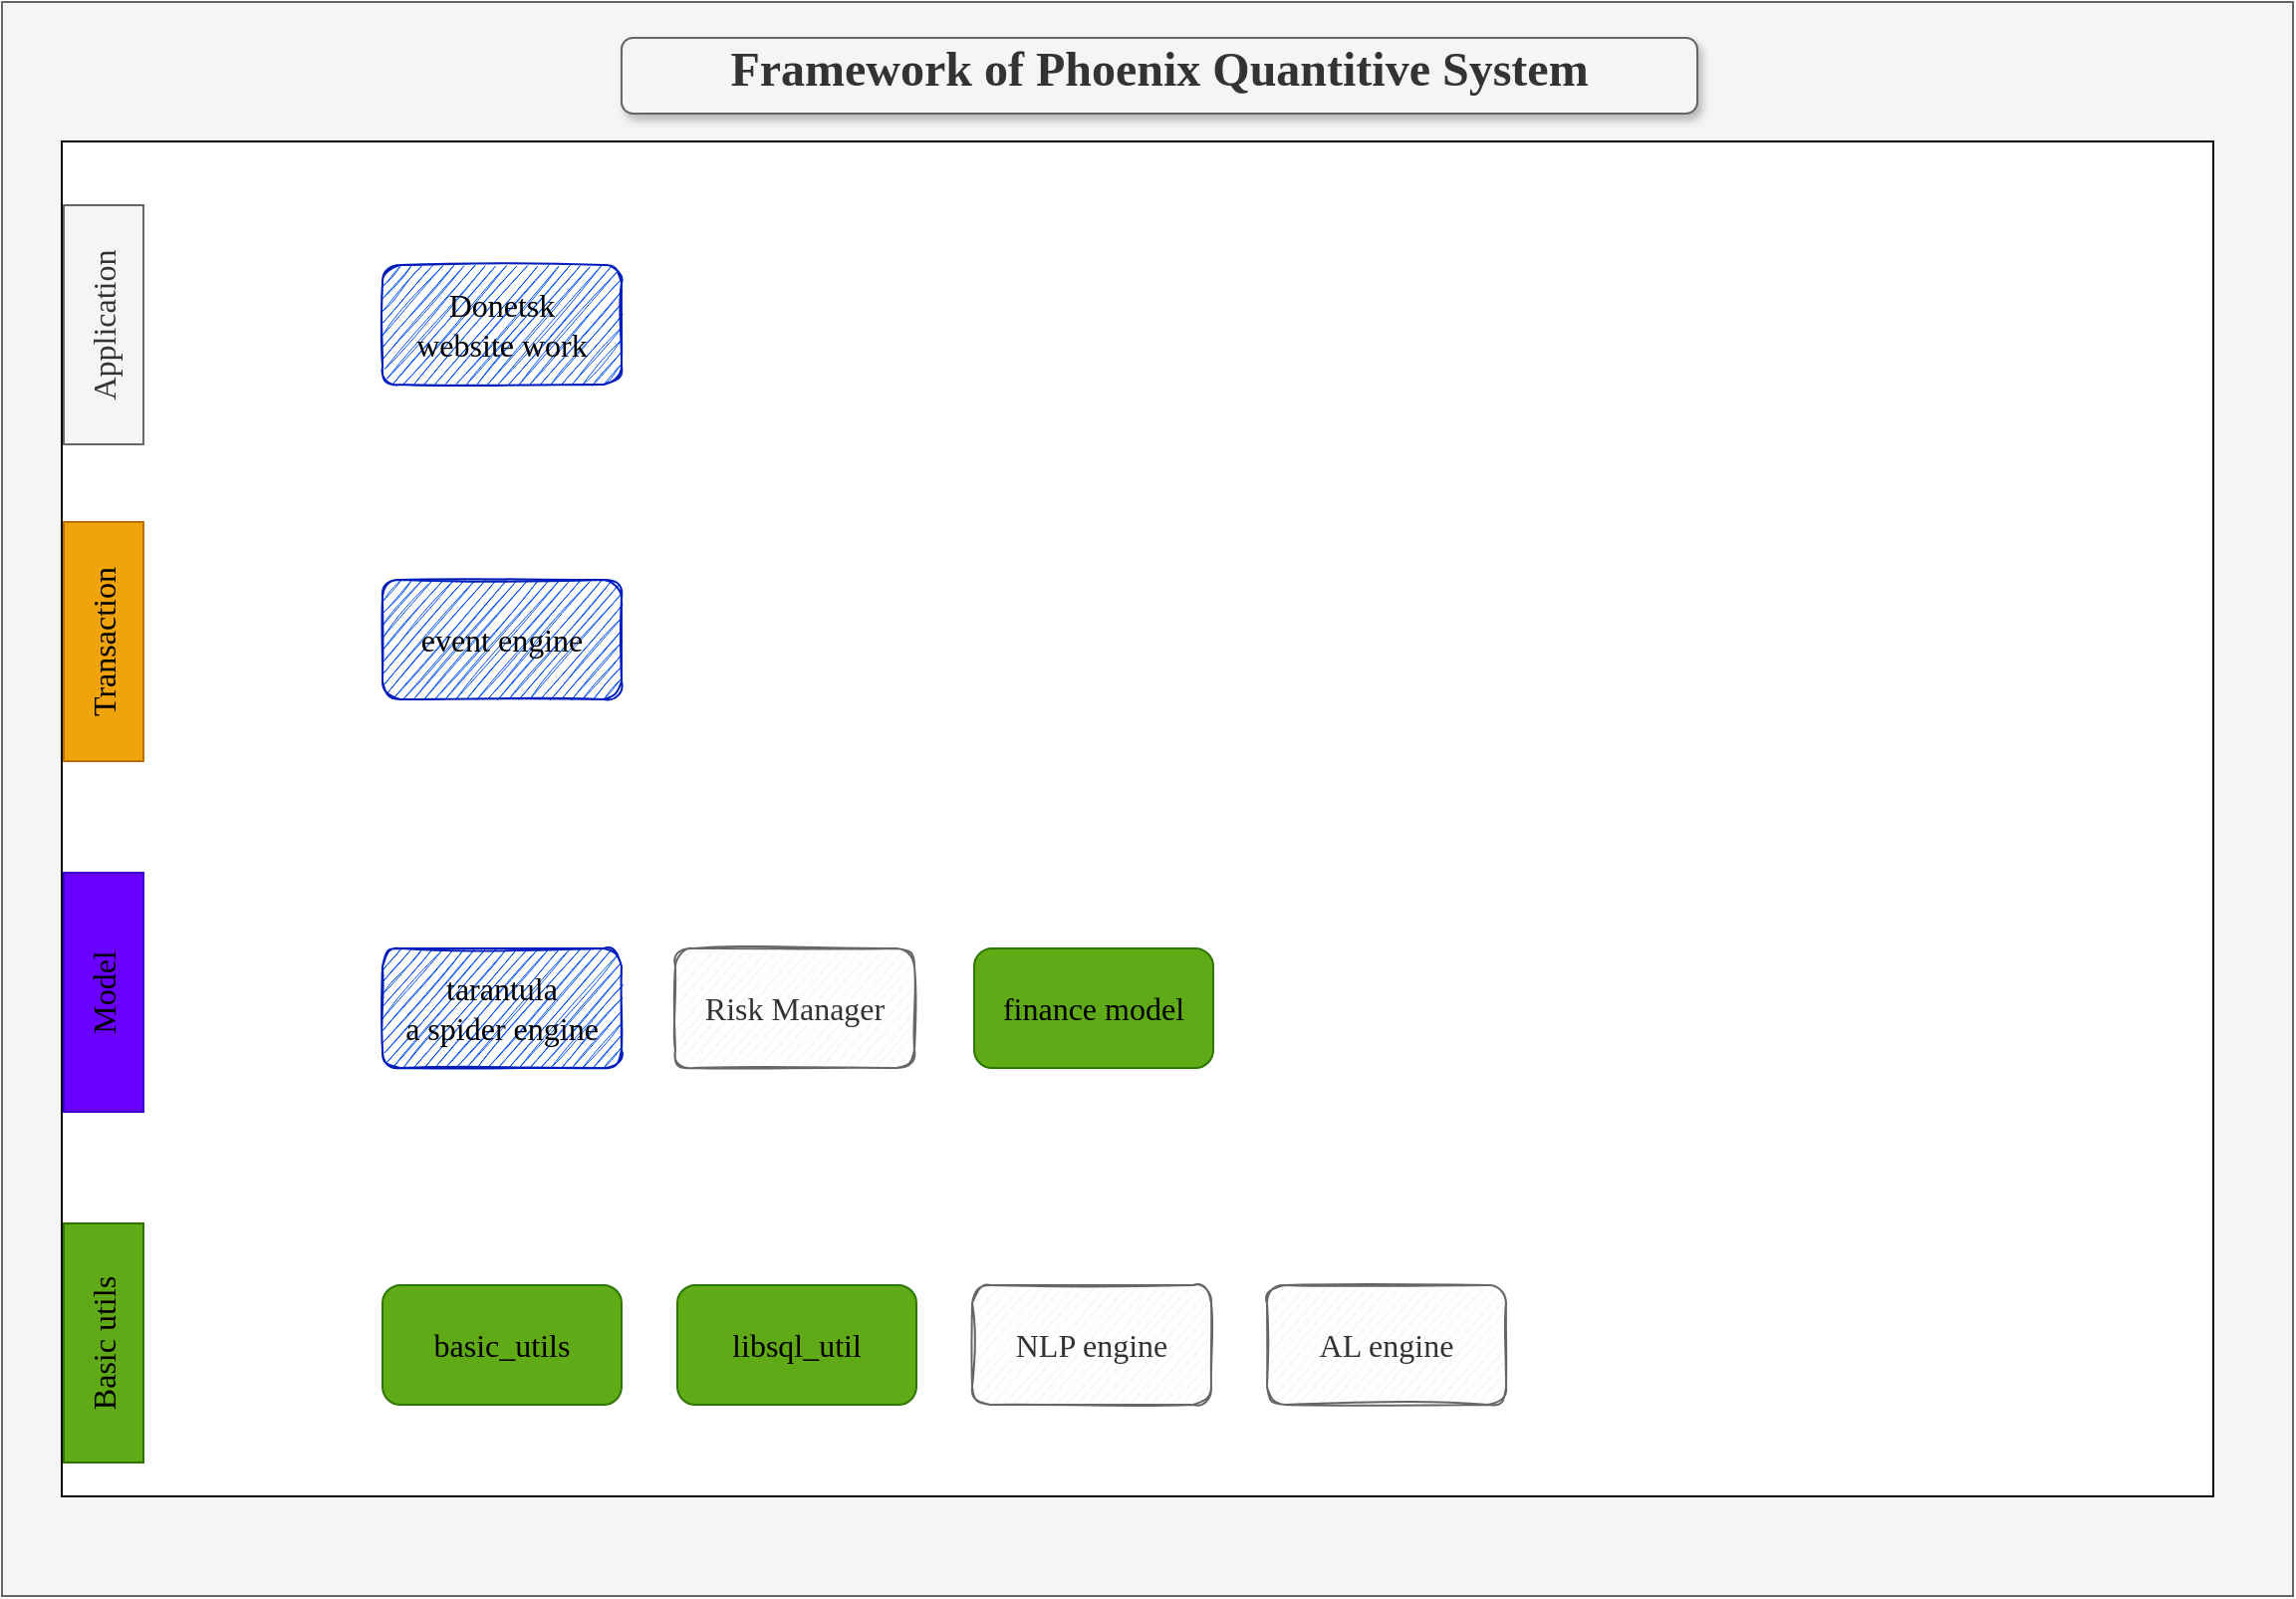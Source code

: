 <mxfile>
    <diagram id="l3XkdlVJ3EJspd8J51zn" name="Page-1">
        <mxGraphModel dx="1561" dy="764" grid="1" gridSize="10" guides="1" tooltips="1" connect="1" arrows="1" fold="1" page="1" pageScale="1" pageWidth="1169" pageHeight="827" math="0" shadow="0">
            <root>
                <mxCell id="0"/>
                <mxCell id="1" parent="0"/>
                <mxCell id="23" value="" style="rounded=0;whiteSpace=wrap;html=1;shadow=0;glass=0;sketch=0;fontFamily=Comic Sans MS;fillColor=#f5f5f5;fixDash=0;movable=0;strokeColor=#666666;fontColor=#333333;" vertex="1" parent="1">
                    <mxGeometry x="10" y="10" width="1150" height="800" as="geometry"/>
                </mxCell>
                <mxCell id="11" value="" style="rounded=0;whiteSpace=wrap;html=1;glass=0;sketch=0;fontFamily=Comic Sans MS;fillColor=#FFFFFF;movable=0;" vertex="1" parent="1">
                    <mxGeometry x="40" y="80" width="1080" height="680" as="geometry"/>
                </mxCell>
                <mxCell id="2" value="libsql_util" style="rounded=1;whiteSpace=wrap;html=1;fontFamily=Comic Sans MS;fillColor=#60a917;fontColor=#000000;strokeColor=#2D7600;fontSize=16;" vertex="1" parent="1">
                    <mxGeometry x="349" y="654" width="120" height="60" as="geometry"/>
                </mxCell>
                <mxCell id="3" value="tarantula&lt;br style=&quot;font-size: 16px;&quot;&gt;a spider engine" style="rounded=1;whiteSpace=wrap;html=1;fontFamily=Comic Sans MS;fillColor=#0050ef;fontColor=#000000;strokeColor=#001DBC;sketch=1;fontSize=16;" vertex="1" parent="1">
                    <mxGeometry x="201" y="485" width="120" height="60" as="geometry"/>
                </mxCell>
                <mxCell id="4" value="event engine" style="rounded=1;whiteSpace=wrap;html=1;fontFamily=Comic Sans MS;fillColor=#0050ef;fontColor=#000000;strokeColor=#001DBC;sketch=1;shadow=0;fontSize=16;" vertex="1" parent="1">
                    <mxGeometry x="201" y="300" width="120" height="60" as="geometry"/>
                </mxCell>
                <mxCell id="5" value="finance model" style="rounded=1;whiteSpace=wrap;html=1;fontFamily=Comic Sans MS;fillColor=#60a917;fontColor=#000000;strokeColor=#2D7600;fontSize=16;" vertex="1" parent="1">
                    <mxGeometry x="498" y="485" width="120" height="60" as="geometry"/>
                </mxCell>
                <mxCell id="6" value="basic_utils" style="rounded=1;whiteSpace=wrap;html=1;fontFamily=Comic Sans MS;fillColor=#60a917;fontColor=#000000;strokeColor=#2D7600;fontSize=16;" vertex="1" parent="1">
                    <mxGeometry x="201" y="654" width="120" height="60" as="geometry"/>
                </mxCell>
                <mxCell id="7" value="Donetsk&lt;br style=&quot;font-size: 16px;&quot;&gt;website work" style="rounded=1;whiteSpace=wrap;html=1;fontFamily=Comic Sans MS;fillColor=#0050ef;fontColor=#000000;strokeColor=#001DBC;sketch=1;fontSize=16;" vertex="1" parent="1">
                    <mxGeometry x="201" y="142" width="120" height="60" as="geometry"/>
                </mxCell>
                <mxCell id="8" value="NLP engine" style="rounded=1;whiteSpace=wrap;html=1;fontFamily=Comic Sans MS;glass=0;fillColor=#f5f5f5;strokeColor=#666666;fontColor=#333333;sketch=1;fontSize=16;" vertex="1" parent="1">
                    <mxGeometry x="497" y="654" width="120" height="60" as="geometry"/>
                </mxCell>
                <mxCell id="9" value="Risk Manager" style="rounded=1;whiteSpace=wrap;html=1;fontFamily=Comic Sans MS;fontColor=#333333;fillColor=#f5f5f5;strokeColor=#666666;sketch=1;fontSize=16;" vertex="1" parent="1">
                    <mxGeometry x="348" y="485" width="120" height="60" as="geometry"/>
                </mxCell>
                <mxCell id="10" value="AL engine" style="rounded=1;whiteSpace=wrap;html=1;fontFamily=Comic Sans MS;fillColor=#f5f5f5;strokeColor=#666666;fontColor=#333333;sketch=1;fontSize=16;" vertex="1" parent="1">
                    <mxGeometry x="645" y="654" width="120" height="60" as="geometry"/>
                </mxCell>
                <mxCell id="12" value="Model" style="rounded=0;whiteSpace=wrap;html=1;glass=0;sketch=0;fontFamily=Comic Sans MS;fillColor=#6a00ff;fontColor=#000000;strokeColor=#3700CC;rotation=-90;fontSize=16;movable=0;" vertex="1" parent="1">
                    <mxGeometry x="1" y="487" width="120" height="40" as="geometry"/>
                </mxCell>
                <mxCell id="13" value="Basic utils" style="rounded=0;whiteSpace=wrap;html=1;glass=0;sketch=0;fontFamily=Comic Sans MS;fillColor=#60a917;fontColor=#000000;strokeColor=#2D7600;rotation=-90;fontSize=16;movable=0;" vertex="1" parent="1">
                    <mxGeometry x="1" y="663" width="120" height="40" as="geometry"/>
                </mxCell>
                <mxCell id="14" value="Transaction" style="rounded=0;whiteSpace=wrap;html=1;glass=0;sketch=0;fontFamily=Comic Sans MS;fillColor=#f0a30a;fontColor=#000000;strokeColor=#BD7000;rotation=-90;fontSize=16;movable=0;" vertex="1" parent="1">
                    <mxGeometry x="1" y="311" width="120" height="40" as="geometry"/>
                </mxCell>
                <mxCell id="15" value="Application" style="rounded=0;whiteSpace=wrap;html=1;glass=0;sketch=0;fontFamily=Comic Sans MS;fillColor=#f5f5f5;rotation=-90;strokeColor=#666666;fontColor=#333333;fontSize=16;movable=0;" vertex="1" parent="1">
                    <mxGeometry x="1" y="152" width="120" height="40" as="geometry"/>
                </mxCell>
                <mxCell id="24" value="&lt;h1&gt;Framework of Phoenix Quantitive System&lt;/h1&gt;" style="text;html=1;strokeColor=#666666;fillColor=#f5f5f5;spacing=5;spacingTop=-20;whiteSpace=wrap;overflow=hidden;rounded=1;shadow=1;glass=0;sketch=0;fontFamily=Comic Sans MS;fontColor=#333333;align=center;verticalAlign=middle;movable=0;" vertex="1" parent="1">
                    <mxGeometry x="321" y="28" width="540" height="38" as="geometry"/>
                </mxCell>
            </root>
        </mxGraphModel>
    </diagram>
</mxfile>